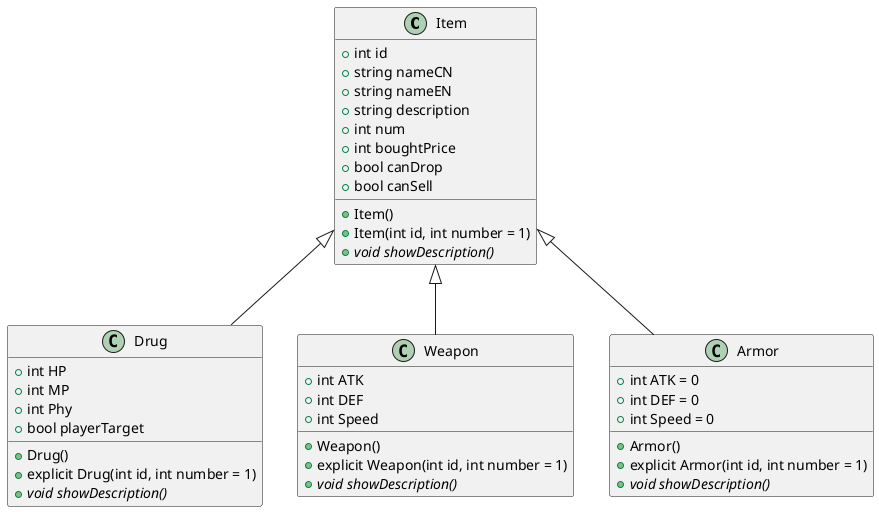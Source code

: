 @startuml

class Item{
+Item()
+Item(int id, int number = 1)
+{abstract}void showDescription()
+int id
+string nameCN
+string nameEN
+string description
+int num
+int boughtPrice
+bool canDrop
+bool canSell
}

class Drug{
+Drug()
+explicit Drug(int id, int number = 1)
+int HP
+int MP
+int Phy
+bool playerTarget
+{abstract}void showDescription()
}


class Weapon{

+Weapon()
+explicit Weapon(int id, int number = 1)
+int ATK
+int DEF
+int Speed
+{abstract}void showDescription()
}


class Armor{
+Armor()
+explicit Armor(int id, int number = 1)
+int ATK = 0
+int DEF = 0
+int Speed = 0
+{abstract}void showDescription()
}

Item <|-- Weapon
Item <|-- Armor
Item <|-- Drug

@enduml